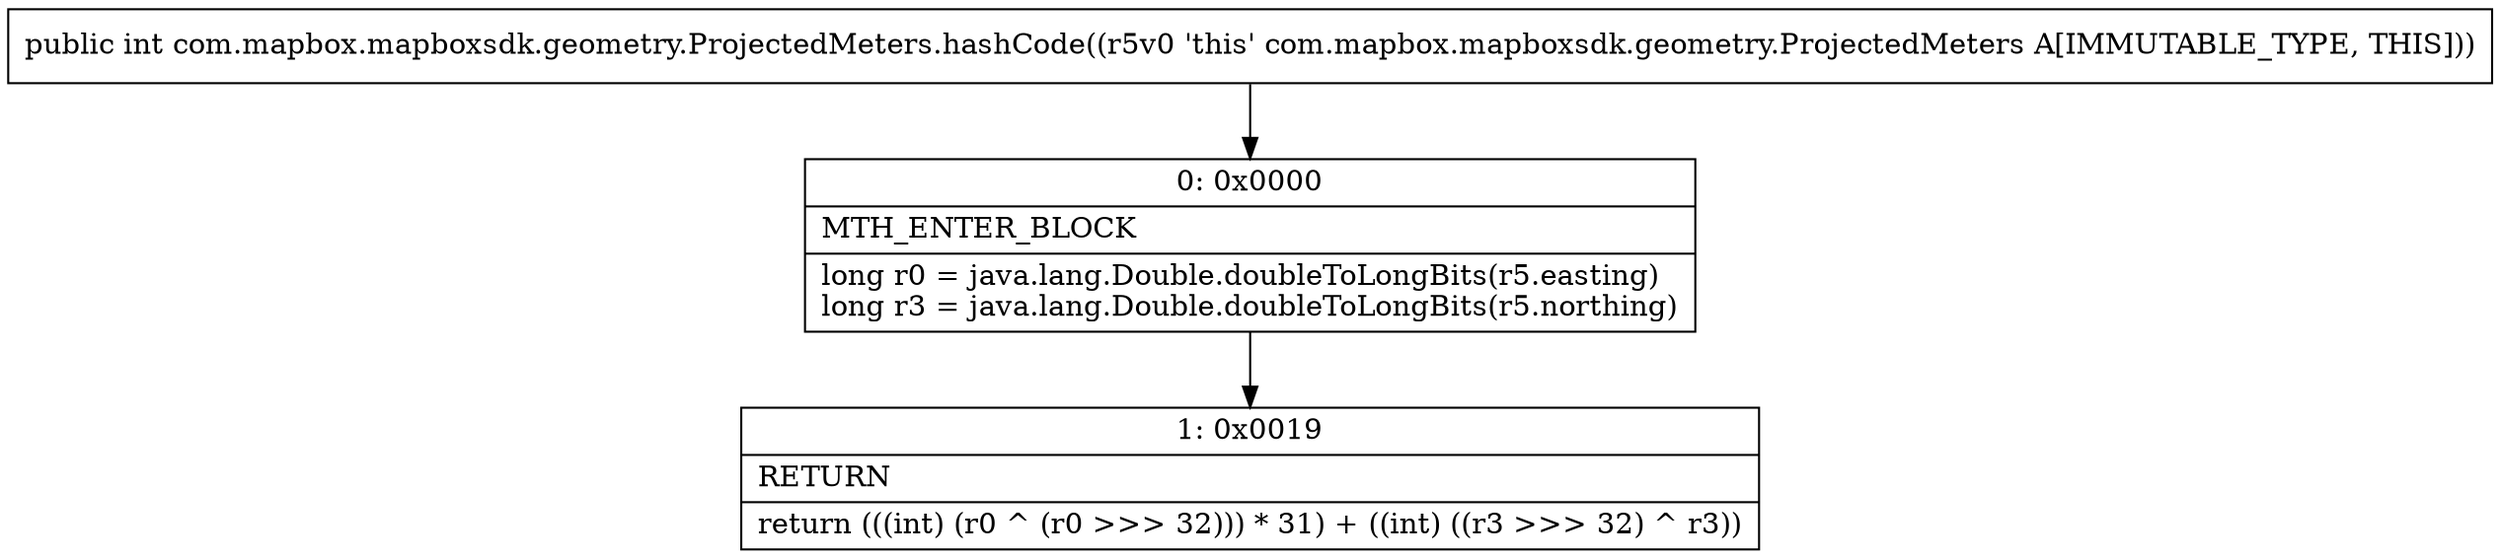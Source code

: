 digraph "CFG forcom.mapbox.mapboxsdk.geometry.ProjectedMeters.hashCode()I" {
Node_0 [shape=record,label="{0\:\ 0x0000|MTH_ENTER_BLOCK\l|long r0 = java.lang.Double.doubleToLongBits(r5.easting)\llong r3 = java.lang.Double.doubleToLongBits(r5.northing)\l}"];
Node_1 [shape=record,label="{1\:\ 0x0019|RETURN\l|return (((int) (r0 ^ (r0 \>\>\> 32))) * 31) + ((int) ((r3 \>\>\> 32) ^ r3))\l}"];
MethodNode[shape=record,label="{public int com.mapbox.mapboxsdk.geometry.ProjectedMeters.hashCode((r5v0 'this' com.mapbox.mapboxsdk.geometry.ProjectedMeters A[IMMUTABLE_TYPE, THIS])) }"];
MethodNode -> Node_0;
Node_0 -> Node_1;
}

